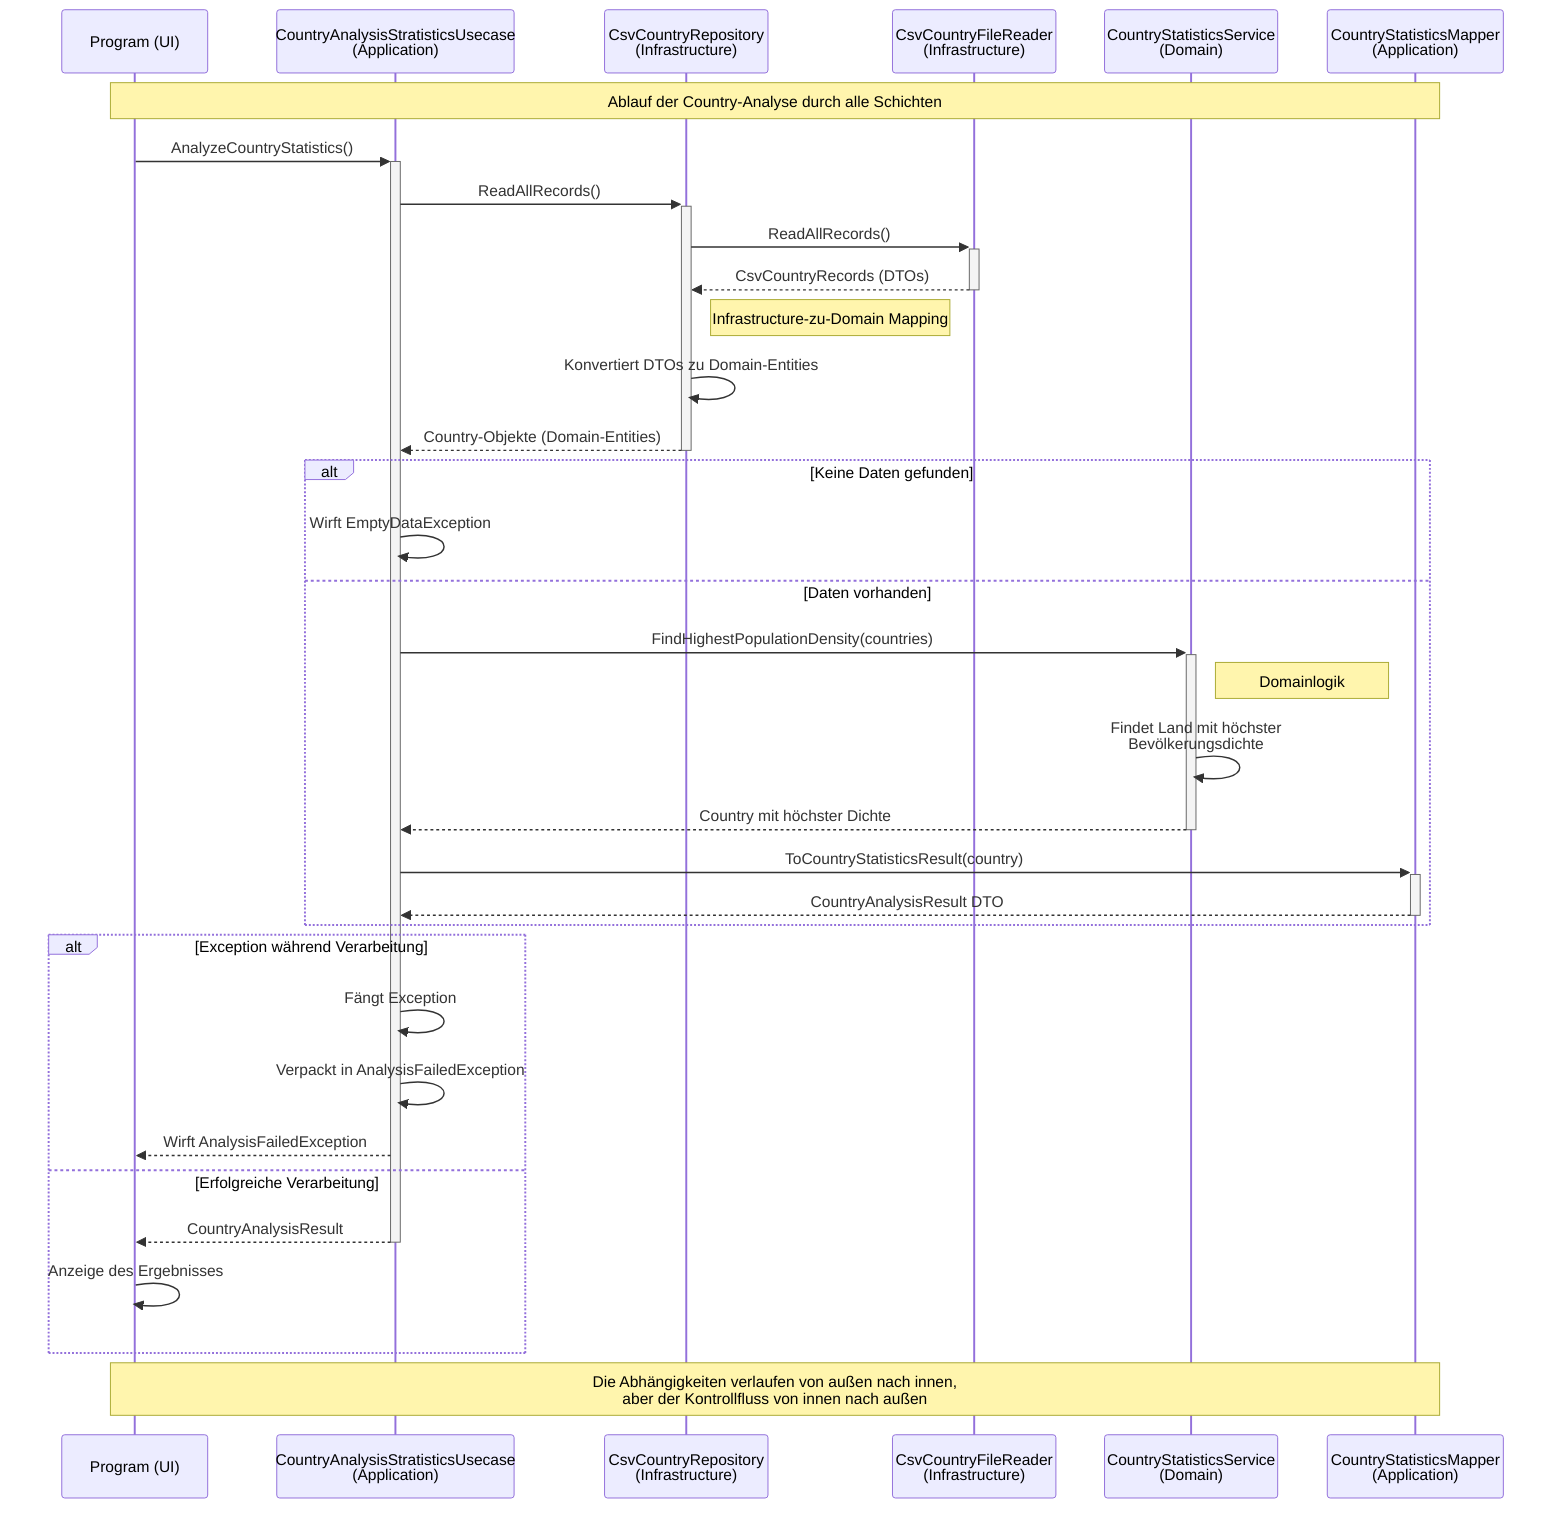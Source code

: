 sequenceDiagram
    participant CLI as Program (UI)
    participant UC as CountryAnalysisStratisticsUsecase<br>(Application)
    participant REPO as CsvCountryRepository<br>(Infrastructure)
    participant FR as CsvCountryFileReader<br>(Infrastructure)
    participant CS as CountryStatisticsService<br>(Domain)
    participant MAP as CountryStatisticsMapper<br>(Application)
    
    Note over CLI,MAP: Ablauf der Country-Analyse durch alle Schichten

    CLI->>+UC: AnalyzeCountryStatistics()
    
    UC->>+REPO: ReadAllRecords()
    REPO->>+FR: ReadAllRecords()
    FR-->>-REPO: CsvCountryRecords (DTOs)
    
    Note right of REPO: Infrastructure-zu-Domain Mapping
    REPO->>REPO: Konvertiert DTOs zu Domain-Entities
    REPO-->>-UC: Country-Objekte (Domain-Entities)
    
    alt Keine Daten gefunden
        UC->>UC: Wirft EmptyDataException
    else Daten vorhanden
        UC->>+CS: FindHighestPopulationDensity(countries)
        
        Note right of CS: Domainlogik
        CS->>CS: Findet Land mit höchster<br>Bevölkerungsdichte
        CS-->>-UC: Country mit höchster Dichte
        
        UC->>+MAP: ToCountryStatisticsResult(country)
        MAP-->>-UC: CountryAnalysisResult DTO
    end
    
    alt Exception während Verarbeitung
        UC->>UC: Fängt Exception
        UC->>UC: Verpackt in AnalysisFailedException
        UC-->>CLI: Wirft AnalysisFailedException
    else Erfolgreiche Verarbeitung
        UC-->>-CLI: CountryAnalysisResult
        CLI->>CLI: Anzeige des Ergebnisses
    end
    
    Note over CLI,MAP: Die Abhängigkeiten verlaufen von außen nach innen,<br>aber der Kontrollfluss von innen nach außen